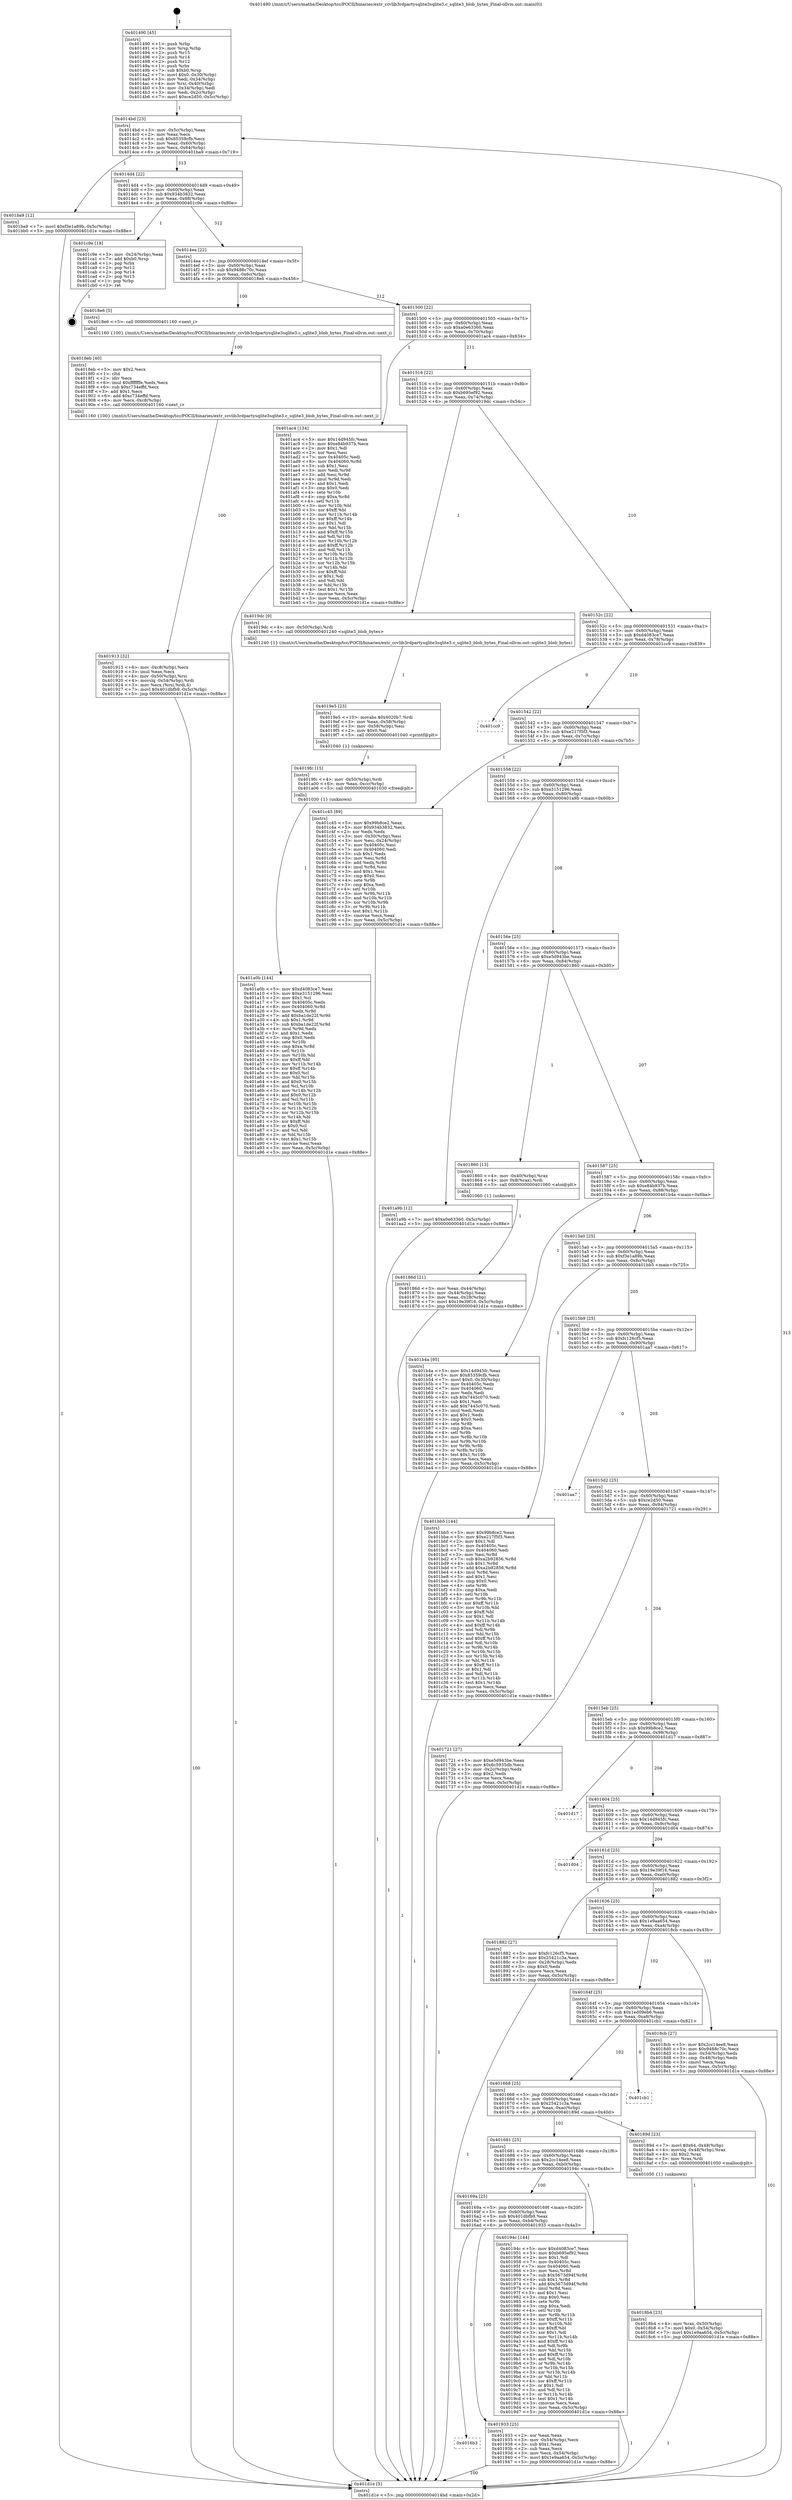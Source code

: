 digraph "0x401490" {
  label = "0x401490 (/mnt/c/Users/mathe/Desktop/tcc/POCII/binaries/extr_ccvlib3rdpartysqlite3sqlite3.c_sqlite3_blob_bytes_Final-ollvm.out::main(0))"
  labelloc = "t"
  node[shape=record]

  Entry [label="",width=0.3,height=0.3,shape=circle,fillcolor=black,style=filled]
  "0x4014bd" [label="{
     0x4014bd [23]\l
     | [instrs]\l
     &nbsp;&nbsp;0x4014bd \<+3\>: mov -0x5c(%rbp),%eax\l
     &nbsp;&nbsp;0x4014c0 \<+2\>: mov %eax,%ecx\l
     &nbsp;&nbsp;0x4014c2 \<+6\>: sub $0x85359cfb,%ecx\l
     &nbsp;&nbsp;0x4014c8 \<+3\>: mov %eax,-0x60(%rbp)\l
     &nbsp;&nbsp;0x4014cb \<+3\>: mov %ecx,-0x64(%rbp)\l
     &nbsp;&nbsp;0x4014ce \<+6\>: je 0000000000401ba9 \<main+0x719\>\l
  }"]
  "0x401ba9" [label="{
     0x401ba9 [12]\l
     | [instrs]\l
     &nbsp;&nbsp;0x401ba9 \<+7\>: movl $0xf3e1a89b,-0x5c(%rbp)\l
     &nbsp;&nbsp;0x401bb0 \<+5\>: jmp 0000000000401d1e \<main+0x88e\>\l
  }"]
  "0x4014d4" [label="{
     0x4014d4 [22]\l
     | [instrs]\l
     &nbsp;&nbsp;0x4014d4 \<+5\>: jmp 00000000004014d9 \<main+0x49\>\l
     &nbsp;&nbsp;0x4014d9 \<+3\>: mov -0x60(%rbp),%eax\l
     &nbsp;&nbsp;0x4014dc \<+5\>: sub $0x934b3832,%eax\l
     &nbsp;&nbsp;0x4014e1 \<+3\>: mov %eax,-0x68(%rbp)\l
     &nbsp;&nbsp;0x4014e4 \<+6\>: je 0000000000401c9e \<main+0x80e\>\l
  }"]
  Exit [label="",width=0.3,height=0.3,shape=circle,fillcolor=black,style=filled,peripheries=2]
  "0x401c9e" [label="{
     0x401c9e [19]\l
     | [instrs]\l
     &nbsp;&nbsp;0x401c9e \<+3\>: mov -0x24(%rbp),%eax\l
     &nbsp;&nbsp;0x401ca1 \<+7\>: add $0xb0,%rsp\l
     &nbsp;&nbsp;0x401ca8 \<+1\>: pop %rbx\l
     &nbsp;&nbsp;0x401ca9 \<+2\>: pop %r12\l
     &nbsp;&nbsp;0x401cab \<+2\>: pop %r14\l
     &nbsp;&nbsp;0x401cad \<+2\>: pop %r15\l
     &nbsp;&nbsp;0x401caf \<+1\>: pop %rbp\l
     &nbsp;&nbsp;0x401cb0 \<+1\>: ret\l
  }"]
  "0x4014ea" [label="{
     0x4014ea [22]\l
     | [instrs]\l
     &nbsp;&nbsp;0x4014ea \<+5\>: jmp 00000000004014ef \<main+0x5f\>\l
     &nbsp;&nbsp;0x4014ef \<+3\>: mov -0x60(%rbp),%eax\l
     &nbsp;&nbsp;0x4014f2 \<+5\>: sub $0x9488c70c,%eax\l
     &nbsp;&nbsp;0x4014f7 \<+3\>: mov %eax,-0x6c(%rbp)\l
     &nbsp;&nbsp;0x4014fa \<+6\>: je 00000000004018e6 \<main+0x456\>\l
  }"]
  "0x401a0b" [label="{
     0x401a0b [144]\l
     | [instrs]\l
     &nbsp;&nbsp;0x401a0b \<+5\>: mov $0xd4083ce7,%eax\l
     &nbsp;&nbsp;0x401a10 \<+5\>: mov $0xe3151296,%esi\l
     &nbsp;&nbsp;0x401a15 \<+2\>: mov $0x1,%cl\l
     &nbsp;&nbsp;0x401a17 \<+7\>: mov 0x40405c,%edx\l
     &nbsp;&nbsp;0x401a1e \<+8\>: mov 0x404060,%r8d\l
     &nbsp;&nbsp;0x401a26 \<+3\>: mov %edx,%r9d\l
     &nbsp;&nbsp;0x401a29 \<+7\>: add $0xba1de22f,%r9d\l
     &nbsp;&nbsp;0x401a30 \<+4\>: sub $0x1,%r9d\l
     &nbsp;&nbsp;0x401a34 \<+7\>: sub $0xba1de22f,%r9d\l
     &nbsp;&nbsp;0x401a3b \<+4\>: imul %r9d,%edx\l
     &nbsp;&nbsp;0x401a3f \<+3\>: and $0x1,%edx\l
     &nbsp;&nbsp;0x401a42 \<+3\>: cmp $0x0,%edx\l
     &nbsp;&nbsp;0x401a45 \<+4\>: sete %r10b\l
     &nbsp;&nbsp;0x401a49 \<+4\>: cmp $0xa,%r8d\l
     &nbsp;&nbsp;0x401a4d \<+4\>: setl %r11b\l
     &nbsp;&nbsp;0x401a51 \<+3\>: mov %r10b,%bl\l
     &nbsp;&nbsp;0x401a54 \<+3\>: xor $0xff,%bl\l
     &nbsp;&nbsp;0x401a57 \<+3\>: mov %r11b,%r14b\l
     &nbsp;&nbsp;0x401a5a \<+4\>: xor $0xff,%r14b\l
     &nbsp;&nbsp;0x401a5e \<+3\>: xor $0x0,%cl\l
     &nbsp;&nbsp;0x401a61 \<+3\>: mov %bl,%r15b\l
     &nbsp;&nbsp;0x401a64 \<+4\>: and $0x0,%r15b\l
     &nbsp;&nbsp;0x401a68 \<+3\>: and %cl,%r10b\l
     &nbsp;&nbsp;0x401a6b \<+3\>: mov %r14b,%r12b\l
     &nbsp;&nbsp;0x401a6e \<+4\>: and $0x0,%r12b\l
     &nbsp;&nbsp;0x401a72 \<+3\>: and %cl,%r11b\l
     &nbsp;&nbsp;0x401a75 \<+3\>: or %r10b,%r15b\l
     &nbsp;&nbsp;0x401a78 \<+3\>: or %r11b,%r12b\l
     &nbsp;&nbsp;0x401a7b \<+3\>: xor %r12b,%r15b\l
     &nbsp;&nbsp;0x401a7e \<+3\>: or %r14b,%bl\l
     &nbsp;&nbsp;0x401a81 \<+3\>: xor $0xff,%bl\l
     &nbsp;&nbsp;0x401a84 \<+3\>: or $0x0,%cl\l
     &nbsp;&nbsp;0x401a87 \<+2\>: and %cl,%bl\l
     &nbsp;&nbsp;0x401a89 \<+3\>: or %bl,%r15b\l
     &nbsp;&nbsp;0x401a8c \<+4\>: test $0x1,%r15b\l
     &nbsp;&nbsp;0x401a90 \<+3\>: cmovne %esi,%eax\l
     &nbsp;&nbsp;0x401a93 \<+3\>: mov %eax,-0x5c(%rbp)\l
     &nbsp;&nbsp;0x401a96 \<+5\>: jmp 0000000000401d1e \<main+0x88e\>\l
  }"]
  "0x4018e6" [label="{
     0x4018e6 [5]\l
     | [instrs]\l
     &nbsp;&nbsp;0x4018e6 \<+5\>: call 0000000000401160 \<next_i\>\l
     | [calls]\l
     &nbsp;&nbsp;0x401160 \{100\} (/mnt/c/Users/mathe/Desktop/tcc/POCII/binaries/extr_ccvlib3rdpartysqlite3sqlite3.c_sqlite3_blob_bytes_Final-ollvm.out::next_i)\l
  }"]
  "0x401500" [label="{
     0x401500 [22]\l
     | [instrs]\l
     &nbsp;&nbsp;0x401500 \<+5\>: jmp 0000000000401505 \<main+0x75\>\l
     &nbsp;&nbsp;0x401505 \<+3\>: mov -0x60(%rbp),%eax\l
     &nbsp;&nbsp;0x401508 \<+5\>: sub $0xa0e63360,%eax\l
     &nbsp;&nbsp;0x40150d \<+3\>: mov %eax,-0x70(%rbp)\l
     &nbsp;&nbsp;0x401510 \<+6\>: je 0000000000401ac4 \<main+0x634\>\l
  }"]
  "0x4019fc" [label="{
     0x4019fc [15]\l
     | [instrs]\l
     &nbsp;&nbsp;0x4019fc \<+4\>: mov -0x50(%rbp),%rdi\l
     &nbsp;&nbsp;0x401a00 \<+6\>: mov %eax,-0xcc(%rbp)\l
     &nbsp;&nbsp;0x401a06 \<+5\>: call 0000000000401030 \<free@plt\>\l
     | [calls]\l
     &nbsp;&nbsp;0x401030 \{1\} (unknown)\l
  }"]
  "0x401ac4" [label="{
     0x401ac4 [134]\l
     | [instrs]\l
     &nbsp;&nbsp;0x401ac4 \<+5\>: mov $0x14d945fc,%eax\l
     &nbsp;&nbsp;0x401ac9 \<+5\>: mov $0xe84b937b,%ecx\l
     &nbsp;&nbsp;0x401ace \<+2\>: mov $0x1,%dl\l
     &nbsp;&nbsp;0x401ad0 \<+2\>: xor %esi,%esi\l
     &nbsp;&nbsp;0x401ad2 \<+7\>: mov 0x40405c,%edi\l
     &nbsp;&nbsp;0x401ad9 \<+8\>: mov 0x404060,%r8d\l
     &nbsp;&nbsp;0x401ae1 \<+3\>: sub $0x1,%esi\l
     &nbsp;&nbsp;0x401ae4 \<+3\>: mov %edi,%r9d\l
     &nbsp;&nbsp;0x401ae7 \<+3\>: add %esi,%r9d\l
     &nbsp;&nbsp;0x401aea \<+4\>: imul %r9d,%edi\l
     &nbsp;&nbsp;0x401aee \<+3\>: and $0x1,%edi\l
     &nbsp;&nbsp;0x401af1 \<+3\>: cmp $0x0,%edi\l
     &nbsp;&nbsp;0x401af4 \<+4\>: sete %r10b\l
     &nbsp;&nbsp;0x401af8 \<+4\>: cmp $0xa,%r8d\l
     &nbsp;&nbsp;0x401afc \<+4\>: setl %r11b\l
     &nbsp;&nbsp;0x401b00 \<+3\>: mov %r10b,%bl\l
     &nbsp;&nbsp;0x401b03 \<+3\>: xor $0xff,%bl\l
     &nbsp;&nbsp;0x401b06 \<+3\>: mov %r11b,%r14b\l
     &nbsp;&nbsp;0x401b09 \<+4\>: xor $0xff,%r14b\l
     &nbsp;&nbsp;0x401b0d \<+3\>: xor $0x1,%dl\l
     &nbsp;&nbsp;0x401b10 \<+3\>: mov %bl,%r15b\l
     &nbsp;&nbsp;0x401b13 \<+4\>: and $0xff,%r15b\l
     &nbsp;&nbsp;0x401b17 \<+3\>: and %dl,%r10b\l
     &nbsp;&nbsp;0x401b1a \<+3\>: mov %r14b,%r12b\l
     &nbsp;&nbsp;0x401b1d \<+4\>: and $0xff,%r12b\l
     &nbsp;&nbsp;0x401b21 \<+3\>: and %dl,%r11b\l
     &nbsp;&nbsp;0x401b24 \<+3\>: or %r10b,%r15b\l
     &nbsp;&nbsp;0x401b27 \<+3\>: or %r11b,%r12b\l
     &nbsp;&nbsp;0x401b2a \<+3\>: xor %r12b,%r15b\l
     &nbsp;&nbsp;0x401b2d \<+3\>: or %r14b,%bl\l
     &nbsp;&nbsp;0x401b30 \<+3\>: xor $0xff,%bl\l
     &nbsp;&nbsp;0x401b33 \<+3\>: or $0x1,%dl\l
     &nbsp;&nbsp;0x401b36 \<+2\>: and %dl,%bl\l
     &nbsp;&nbsp;0x401b38 \<+3\>: or %bl,%r15b\l
     &nbsp;&nbsp;0x401b3b \<+4\>: test $0x1,%r15b\l
     &nbsp;&nbsp;0x401b3f \<+3\>: cmovne %ecx,%eax\l
     &nbsp;&nbsp;0x401b42 \<+3\>: mov %eax,-0x5c(%rbp)\l
     &nbsp;&nbsp;0x401b45 \<+5\>: jmp 0000000000401d1e \<main+0x88e\>\l
  }"]
  "0x401516" [label="{
     0x401516 [22]\l
     | [instrs]\l
     &nbsp;&nbsp;0x401516 \<+5\>: jmp 000000000040151b \<main+0x8b\>\l
     &nbsp;&nbsp;0x40151b \<+3\>: mov -0x60(%rbp),%eax\l
     &nbsp;&nbsp;0x40151e \<+5\>: sub $0xb695ef92,%eax\l
     &nbsp;&nbsp;0x401523 \<+3\>: mov %eax,-0x74(%rbp)\l
     &nbsp;&nbsp;0x401526 \<+6\>: je 00000000004019dc \<main+0x54c\>\l
  }"]
  "0x4019e5" [label="{
     0x4019e5 [23]\l
     | [instrs]\l
     &nbsp;&nbsp;0x4019e5 \<+10\>: movabs $0x4020b7,%rdi\l
     &nbsp;&nbsp;0x4019ef \<+3\>: mov %eax,-0x58(%rbp)\l
     &nbsp;&nbsp;0x4019f2 \<+3\>: mov -0x58(%rbp),%esi\l
     &nbsp;&nbsp;0x4019f5 \<+2\>: mov $0x0,%al\l
     &nbsp;&nbsp;0x4019f7 \<+5\>: call 0000000000401040 \<printf@plt\>\l
     | [calls]\l
     &nbsp;&nbsp;0x401040 \{1\} (unknown)\l
  }"]
  "0x4019dc" [label="{
     0x4019dc [9]\l
     | [instrs]\l
     &nbsp;&nbsp;0x4019dc \<+4\>: mov -0x50(%rbp),%rdi\l
     &nbsp;&nbsp;0x4019e0 \<+5\>: call 0000000000401240 \<sqlite3_blob_bytes\>\l
     | [calls]\l
     &nbsp;&nbsp;0x401240 \{1\} (/mnt/c/Users/mathe/Desktop/tcc/POCII/binaries/extr_ccvlib3rdpartysqlite3sqlite3.c_sqlite3_blob_bytes_Final-ollvm.out::sqlite3_blob_bytes)\l
  }"]
  "0x40152c" [label="{
     0x40152c [22]\l
     | [instrs]\l
     &nbsp;&nbsp;0x40152c \<+5\>: jmp 0000000000401531 \<main+0xa1\>\l
     &nbsp;&nbsp;0x401531 \<+3\>: mov -0x60(%rbp),%eax\l
     &nbsp;&nbsp;0x401534 \<+5\>: sub $0xd4083ce7,%eax\l
     &nbsp;&nbsp;0x401539 \<+3\>: mov %eax,-0x78(%rbp)\l
     &nbsp;&nbsp;0x40153c \<+6\>: je 0000000000401cc9 \<main+0x839\>\l
  }"]
  "0x4016b3" [label="{
     0x4016b3\l
  }", style=dashed]
  "0x401cc9" [label="{
     0x401cc9\l
  }", style=dashed]
  "0x401542" [label="{
     0x401542 [22]\l
     | [instrs]\l
     &nbsp;&nbsp;0x401542 \<+5\>: jmp 0000000000401547 \<main+0xb7\>\l
     &nbsp;&nbsp;0x401547 \<+3\>: mov -0x60(%rbp),%eax\l
     &nbsp;&nbsp;0x40154a \<+5\>: sub $0xe217f5f3,%eax\l
     &nbsp;&nbsp;0x40154f \<+3\>: mov %eax,-0x7c(%rbp)\l
     &nbsp;&nbsp;0x401552 \<+6\>: je 0000000000401c45 \<main+0x7b5\>\l
  }"]
  "0x401933" [label="{
     0x401933 [25]\l
     | [instrs]\l
     &nbsp;&nbsp;0x401933 \<+2\>: xor %eax,%eax\l
     &nbsp;&nbsp;0x401935 \<+3\>: mov -0x54(%rbp),%ecx\l
     &nbsp;&nbsp;0x401938 \<+3\>: sub $0x1,%eax\l
     &nbsp;&nbsp;0x40193b \<+2\>: sub %eax,%ecx\l
     &nbsp;&nbsp;0x40193d \<+3\>: mov %ecx,-0x54(%rbp)\l
     &nbsp;&nbsp;0x401940 \<+7\>: movl $0x1e9aa654,-0x5c(%rbp)\l
     &nbsp;&nbsp;0x401947 \<+5\>: jmp 0000000000401d1e \<main+0x88e\>\l
  }"]
  "0x401c45" [label="{
     0x401c45 [89]\l
     | [instrs]\l
     &nbsp;&nbsp;0x401c45 \<+5\>: mov $0x99b8ce2,%eax\l
     &nbsp;&nbsp;0x401c4a \<+5\>: mov $0x934b3832,%ecx\l
     &nbsp;&nbsp;0x401c4f \<+2\>: xor %edx,%edx\l
     &nbsp;&nbsp;0x401c51 \<+3\>: mov -0x30(%rbp),%esi\l
     &nbsp;&nbsp;0x401c54 \<+3\>: mov %esi,-0x24(%rbp)\l
     &nbsp;&nbsp;0x401c57 \<+7\>: mov 0x40405c,%esi\l
     &nbsp;&nbsp;0x401c5e \<+7\>: mov 0x404060,%edi\l
     &nbsp;&nbsp;0x401c65 \<+3\>: sub $0x1,%edx\l
     &nbsp;&nbsp;0x401c68 \<+3\>: mov %esi,%r8d\l
     &nbsp;&nbsp;0x401c6b \<+3\>: add %edx,%r8d\l
     &nbsp;&nbsp;0x401c6e \<+4\>: imul %r8d,%esi\l
     &nbsp;&nbsp;0x401c72 \<+3\>: and $0x1,%esi\l
     &nbsp;&nbsp;0x401c75 \<+3\>: cmp $0x0,%esi\l
     &nbsp;&nbsp;0x401c78 \<+4\>: sete %r9b\l
     &nbsp;&nbsp;0x401c7c \<+3\>: cmp $0xa,%edi\l
     &nbsp;&nbsp;0x401c7f \<+4\>: setl %r10b\l
     &nbsp;&nbsp;0x401c83 \<+3\>: mov %r9b,%r11b\l
     &nbsp;&nbsp;0x401c86 \<+3\>: and %r10b,%r11b\l
     &nbsp;&nbsp;0x401c89 \<+3\>: xor %r10b,%r9b\l
     &nbsp;&nbsp;0x401c8c \<+3\>: or %r9b,%r11b\l
     &nbsp;&nbsp;0x401c8f \<+4\>: test $0x1,%r11b\l
     &nbsp;&nbsp;0x401c93 \<+3\>: cmovne %ecx,%eax\l
     &nbsp;&nbsp;0x401c96 \<+3\>: mov %eax,-0x5c(%rbp)\l
     &nbsp;&nbsp;0x401c99 \<+5\>: jmp 0000000000401d1e \<main+0x88e\>\l
  }"]
  "0x401558" [label="{
     0x401558 [22]\l
     | [instrs]\l
     &nbsp;&nbsp;0x401558 \<+5\>: jmp 000000000040155d \<main+0xcd\>\l
     &nbsp;&nbsp;0x40155d \<+3\>: mov -0x60(%rbp),%eax\l
     &nbsp;&nbsp;0x401560 \<+5\>: sub $0xe3151296,%eax\l
     &nbsp;&nbsp;0x401565 \<+3\>: mov %eax,-0x80(%rbp)\l
     &nbsp;&nbsp;0x401568 \<+6\>: je 0000000000401a9b \<main+0x60b\>\l
  }"]
  "0x40169a" [label="{
     0x40169a [25]\l
     | [instrs]\l
     &nbsp;&nbsp;0x40169a \<+5\>: jmp 000000000040169f \<main+0x20f\>\l
     &nbsp;&nbsp;0x40169f \<+3\>: mov -0x60(%rbp),%eax\l
     &nbsp;&nbsp;0x4016a2 \<+5\>: sub $0x401dbfb9,%eax\l
     &nbsp;&nbsp;0x4016a7 \<+6\>: mov %eax,-0xb4(%rbp)\l
     &nbsp;&nbsp;0x4016ad \<+6\>: je 0000000000401933 \<main+0x4a3\>\l
  }"]
  "0x401a9b" [label="{
     0x401a9b [12]\l
     | [instrs]\l
     &nbsp;&nbsp;0x401a9b \<+7\>: movl $0xa0e63360,-0x5c(%rbp)\l
     &nbsp;&nbsp;0x401aa2 \<+5\>: jmp 0000000000401d1e \<main+0x88e\>\l
  }"]
  "0x40156e" [label="{
     0x40156e [25]\l
     | [instrs]\l
     &nbsp;&nbsp;0x40156e \<+5\>: jmp 0000000000401573 \<main+0xe3\>\l
     &nbsp;&nbsp;0x401573 \<+3\>: mov -0x60(%rbp),%eax\l
     &nbsp;&nbsp;0x401576 \<+5\>: sub $0xe5d943be,%eax\l
     &nbsp;&nbsp;0x40157b \<+6\>: mov %eax,-0x84(%rbp)\l
     &nbsp;&nbsp;0x401581 \<+6\>: je 0000000000401860 \<main+0x3d0\>\l
  }"]
  "0x40194c" [label="{
     0x40194c [144]\l
     | [instrs]\l
     &nbsp;&nbsp;0x40194c \<+5\>: mov $0xd4083ce7,%eax\l
     &nbsp;&nbsp;0x401951 \<+5\>: mov $0xb695ef92,%ecx\l
     &nbsp;&nbsp;0x401956 \<+2\>: mov $0x1,%dl\l
     &nbsp;&nbsp;0x401958 \<+7\>: mov 0x40405c,%esi\l
     &nbsp;&nbsp;0x40195f \<+7\>: mov 0x404060,%edi\l
     &nbsp;&nbsp;0x401966 \<+3\>: mov %esi,%r8d\l
     &nbsp;&nbsp;0x401969 \<+7\>: sub $0x5673d94f,%r8d\l
     &nbsp;&nbsp;0x401970 \<+4\>: sub $0x1,%r8d\l
     &nbsp;&nbsp;0x401974 \<+7\>: add $0x5673d94f,%r8d\l
     &nbsp;&nbsp;0x40197b \<+4\>: imul %r8d,%esi\l
     &nbsp;&nbsp;0x40197f \<+3\>: and $0x1,%esi\l
     &nbsp;&nbsp;0x401982 \<+3\>: cmp $0x0,%esi\l
     &nbsp;&nbsp;0x401985 \<+4\>: sete %r9b\l
     &nbsp;&nbsp;0x401989 \<+3\>: cmp $0xa,%edi\l
     &nbsp;&nbsp;0x40198c \<+4\>: setl %r10b\l
     &nbsp;&nbsp;0x401990 \<+3\>: mov %r9b,%r11b\l
     &nbsp;&nbsp;0x401993 \<+4\>: xor $0xff,%r11b\l
     &nbsp;&nbsp;0x401997 \<+3\>: mov %r10b,%bl\l
     &nbsp;&nbsp;0x40199a \<+3\>: xor $0xff,%bl\l
     &nbsp;&nbsp;0x40199d \<+3\>: xor $0x1,%dl\l
     &nbsp;&nbsp;0x4019a0 \<+3\>: mov %r11b,%r14b\l
     &nbsp;&nbsp;0x4019a3 \<+4\>: and $0xff,%r14b\l
     &nbsp;&nbsp;0x4019a7 \<+3\>: and %dl,%r9b\l
     &nbsp;&nbsp;0x4019aa \<+3\>: mov %bl,%r15b\l
     &nbsp;&nbsp;0x4019ad \<+4\>: and $0xff,%r15b\l
     &nbsp;&nbsp;0x4019b1 \<+3\>: and %dl,%r10b\l
     &nbsp;&nbsp;0x4019b4 \<+3\>: or %r9b,%r14b\l
     &nbsp;&nbsp;0x4019b7 \<+3\>: or %r10b,%r15b\l
     &nbsp;&nbsp;0x4019ba \<+3\>: xor %r15b,%r14b\l
     &nbsp;&nbsp;0x4019bd \<+3\>: or %bl,%r11b\l
     &nbsp;&nbsp;0x4019c0 \<+4\>: xor $0xff,%r11b\l
     &nbsp;&nbsp;0x4019c4 \<+3\>: or $0x1,%dl\l
     &nbsp;&nbsp;0x4019c7 \<+3\>: and %dl,%r11b\l
     &nbsp;&nbsp;0x4019ca \<+3\>: or %r11b,%r14b\l
     &nbsp;&nbsp;0x4019cd \<+4\>: test $0x1,%r14b\l
     &nbsp;&nbsp;0x4019d1 \<+3\>: cmovne %ecx,%eax\l
     &nbsp;&nbsp;0x4019d4 \<+3\>: mov %eax,-0x5c(%rbp)\l
     &nbsp;&nbsp;0x4019d7 \<+5\>: jmp 0000000000401d1e \<main+0x88e\>\l
  }"]
  "0x401860" [label="{
     0x401860 [13]\l
     | [instrs]\l
     &nbsp;&nbsp;0x401860 \<+4\>: mov -0x40(%rbp),%rax\l
     &nbsp;&nbsp;0x401864 \<+4\>: mov 0x8(%rax),%rdi\l
     &nbsp;&nbsp;0x401868 \<+5\>: call 0000000000401060 \<atoi@plt\>\l
     | [calls]\l
     &nbsp;&nbsp;0x401060 \{1\} (unknown)\l
  }"]
  "0x401587" [label="{
     0x401587 [25]\l
     | [instrs]\l
     &nbsp;&nbsp;0x401587 \<+5\>: jmp 000000000040158c \<main+0xfc\>\l
     &nbsp;&nbsp;0x40158c \<+3\>: mov -0x60(%rbp),%eax\l
     &nbsp;&nbsp;0x40158f \<+5\>: sub $0xe84b937b,%eax\l
     &nbsp;&nbsp;0x401594 \<+6\>: mov %eax,-0x88(%rbp)\l
     &nbsp;&nbsp;0x40159a \<+6\>: je 0000000000401b4a \<main+0x6ba\>\l
  }"]
  "0x401913" [label="{
     0x401913 [32]\l
     | [instrs]\l
     &nbsp;&nbsp;0x401913 \<+6\>: mov -0xc8(%rbp),%ecx\l
     &nbsp;&nbsp;0x401919 \<+3\>: imul %eax,%ecx\l
     &nbsp;&nbsp;0x40191c \<+4\>: mov -0x50(%rbp),%rsi\l
     &nbsp;&nbsp;0x401920 \<+4\>: movslq -0x54(%rbp),%rdi\l
     &nbsp;&nbsp;0x401924 \<+3\>: mov %ecx,(%rsi,%rdi,4)\l
     &nbsp;&nbsp;0x401927 \<+7\>: movl $0x401dbfb9,-0x5c(%rbp)\l
     &nbsp;&nbsp;0x40192e \<+5\>: jmp 0000000000401d1e \<main+0x88e\>\l
  }"]
  "0x401b4a" [label="{
     0x401b4a [95]\l
     | [instrs]\l
     &nbsp;&nbsp;0x401b4a \<+5\>: mov $0x14d945fc,%eax\l
     &nbsp;&nbsp;0x401b4f \<+5\>: mov $0x85359cfb,%ecx\l
     &nbsp;&nbsp;0x401b54 \<+7\>: movl $0x0,-0x30(%rbp)\l
     &nbsp;&nbsp;0x401b5b \<+7\>: mov 0x40405c,%edx\l
     &nbsp;&nbsp;0x401b62 \<+7\>: mov 0x404060,%esi\l
     &nbsp;&nbsp;0x401b69 \<+2\>: mov %edx,%edi\l
     &nbsp;&nbsp;0x401b6b \<+6\>: sub $0x7445c070,%edi\l
     &nbsp;&nbsp;0x401b71 \<+3\>: sub $0x1,%edi\l
     &nbsp;&nbsp;0x401b74 \<+6\>: add $0x7445c070,%edi\l
     &nbsp;&nbsp;0x401b7a \<+3\>: imul %edi,%edx\l
     &nbsp;&nbsp;0x401b7d \<+3\>: and $0x1,%edx\l
     &nbsp;&nbsp;0x401b80 \<+3\>: cmp $0x0,%edx\l
     &nbsp;&nbsp;0x401b83 \<+4\>: sete %r8b\l
     &nbsp;&nbsp;0x401b87 \<+3\>: cmp $0xa,%esi\l
     &nbsp;&nbsp;0x401b8a \<+4\>: setl %r9b\l
     &nbsp;&nbsp;0x401b8e \<+3\>: mov %r8b,%r10b\l
     &nbsp;&nbsp;0x401b91 \<+3\>: and %r9b,%r10b\l
     &nbsp;&nbsp;0x401b94 \<+3\>: xor %r9b,%r8b\l
     &nbsp;&nbsp;0x401b97 \<+3\>: or %r8b,%r10b\l
     &nbsp;&nbsp;0x401b9a \<+4\>: test $0x1,%r10b\l
     &nbsp;&nbsp;0x401b9e \<+3\>: cmovne %ecx,%eax\l
     &nbsp;&nbsp;0x401ba1 \<+3\>: mov %eax,-0x5c(%rbp)\l
     &nbsp;&nbsp;0x401ba4 \<+5\>: jmp 0000000000401d1e \<main+0x88e\>\l
  }"]
  "0x4015a0" [label="{
     0x4015a0 [25]\l
     | [instrs]\l
     &nbsp;&nbsp;0x4015a0 \<+5\>: jmp 00000000004015a5 \<main+0x115\>\l
     &nbsp;&nbsp;0x4015a5 \<+3\>: mov -0x60(%rbp),%eax\l
     &nbsp;&nbsp;0x4015a8 \<+5\>: sub $0xf3e1a89b,%eax\l
     &nbsp;&nbsp;0x4015ad \<+6\>: mov %eax,-0x8c(%rbp)\l
     &nbsp;&nbsp;0x4015b3 \<+6\>: je 0000000000401bb5 \<main+0x725\>\l
  }"]
  "0x4018eb" [label="{
     0x4018eb [40]\l
     | [instrs]\l
     &nbsp;&nbsp;0x4018eb \<+5\>: mov $0x2,%ecx\l
     &nbsp;&nbsp;0x4018f0 \<+1\>: cltd\l
     &nbsp;&nbsp;0x4018f1 \<+2\>: idiv %ecx\l
     &nbsp;&nbsp;0x4018f3 \<+6\>: imul $0xfffffffe,%edx,%ecx\l
     &nbsp;&nbsp;0x4018f9 \<+6\>: sub $0xc734effd,%ecx\l
     &nbsp;&nbsp;0x4018ff \<+3\>: add $0x1,%ecx\l
     &nbsp;&nbsp;0x401902 \<+6\>: add $0xc734effd,%ecx\l
     &nbsp;&nbsp;0x401908 \<+6\>: mov %ecx,-0xc8(%rbp)\l
     &nbsp;&nbsp;0x40190e \<+5\>: call 0000000000401160 \<next_i\>\l
     | [calls]\l
     &nbsp;&nbsp;0x401160 \{100\} (/mnt/c/Users/mathe/Desktop/tcc/POCII/binaries/extr_ccvlib3rdpartysqlite3sqlite3.c_sqlite3_blob_bytes_Final-ollvm.out::next_i)\l
  }"]
  "0x401bb5" [label="{
     0x401bb5 [144]\l
     | [instrs]\l
     &nbsp;&nbsp;0x401bb5 \<+5\>: mov $0x99b8ce2,%eax\l
     &nbsp;&nbsp;0x401bba \<+5\>: mov $0xe217f5f3,%ecx\l
     &nbsp;&nbsp;0x401bbf \<+2\>: mov $0x1,%dl\l
     &nbsp;&nbsp;0x401bc1 \<+7\>: mov 0x40405c,%esi\l
     &nbsp;&nbsp;0x401bc8 \<+7\>: mov 0x404060,%edi\l
     &nbsp;&nbsp;0x401bcf \<+3\>: mov %esi,%r8d\l
     &nbsp;&nbsp;0x401bd2 \<+7\>: sub $0xa2b92856,%r8d\l
     &nbsp;&nbsp;0x401bd9 \<+4\>: sub $0x1,%r8d\l
     &nbsp;&nbsp;0x401bdd \<+7\>: add $0xa2b92856,%r8d\l
     &nbsp;&nbsp;0x401be4 \<+4\>: imul %r8d,%esi\l
     &nbsp;&nbsp;0x401be8 \<+3\>: and $0x1,%esi\l
     &nbsp;&nbsp;0x401beb \<+3\>: cmp $0x0,%esi\l
     &nbsp;&nbsp;0x401bee \<+4\>: sete %r9b\l
     &nbsp;&nbsp;0x401bf2 \<+3\>: cmp $0xa,%edi\l
     &nbsp;&nbsp;0x401bf5 \<+4\>: setl %r10b\l
     &nbsp;&nbsp;0x401bf9 \<+3\>: mov %r9b,%r11b\l
     &nbsp;&nbsp;0x401bfc \<+4\>: xor $0xff,%r11b\l
     &nbsp;&nbsp;0x401c00 \<+3\>: mov %r10b,%bl\l
     &nbsp;&nbsp;0x401c03 \<+3\>: xor $0xff,%bl\l
     &nbsp;&nbsp;0x401c06 \<+3\>: xor $0x1,%dl\l
     &nbsp;&nbsp;0x401c09 \<+3\>: mov %r11b,%r14b\l
     &nbsp;&nbsp;0x401c0c \<+4\>: and $0xff,%r14b\l
     &nbsp;&nbsp;0x401c10 \<+3\>: and %dl,%r9b\l
     &nbsp;&nbsp;0x401c13 \<+3\>: mov %bl,%r15b\l
     &nbsp;&nbsp;0x401c16 \<+4\>: and $0xff,%r15b\l
     &nbsp;&nbsp;0x401c1a \<+3\>: and %dl,%r10b\l
     &nbsp;&nbsp;0x401c1d \<+3\>: or %r9b,%r14b\l
     &nbsp;&nbsp;0x401c20 \<+3\>: or %r10b,%r15b\l
     &nbsp;&nbsp;0x401c23 \<+3\>: xor %r15b,%r14b\l
     &nbsp;&nbsp;0x401c26 \<+3\>: or %bl,%r11b\l
     &nbsp;&nbsp;0x401c29 \<+4\>: xor $0xff,%r11b\l
     &nbsp;&nbsp;0x401c2d \<+3\>: or $0x1,%dl\l
     &nbsp;&nbsp;0x401c30 \<+3\>: and %dl,%r11b\l
     &nbsp;&nbsp;0x401c33 \<+3\>: or %r11b,%r14b\l
     &nbsp;&nbsp;0x401c36 \<+4\>: test $0x1,%r14b\l
     &nbsp;&nbsp;0x401c3a \<+3\>: cmovne %ecx,%eax\l
     &nbsp;&nbsp;0x401c3d \<+3\>: mov %eax,-0x5c(%rbp)\l
     &nbsp;&nbsp;0x401c40 \<+5\>: jmp 0000000000401d1e \<main+0x88e\>\l
  }"]
  "0x4015b9" [label="{
     0x4015b9 [25]\l
     | [instrs]\l
     &nbsp;&nbsp;0x4015b9 \<+5\>: jmp 00000000004015be \<main+0x12e\>\l
     &nbsp;&nbsp;0x4015be \<+3\>: mov -0x60(%rbp),%eax\l
     &nbsp;&nbsp;0x4015c1 \<+5\>: sub $0xfc126cf5,%eax\l
     &nbsp;&nbsp;0x4015c6 \<+6\>: mov %eax,-0x90(%rbp)\l
     &nbsp;&nbsp;0x4015cc \<+6\>: je 0000000000401aa7 \<main+0x617\>\l
  }"]
  "0x4018b4" [label="{
     0x4018b4 [23]\l
     | [instrs]\l
     &nbsp;&nbsp;0x4018b4 \<+4\>: mov %rax,-0x50(%rbp)\l
     &nbsp;&nbsp;0x4018b8 \<+7\>: movl $0x0,-0x54(%rbp)\l
     &nbsp;&nbsp;0x4018bf \<+7\>: movl $0x1e9aa654,-0x5c(%rbp)\l
     &nbsp;&nbsp;0x4018c6 \<+5\>: jmp 0000000000401d1e \<main+0x88e\>\l
  }"]
  "0x401aa7" [label="{
     0x401aa7\l
  }", style=dashed]
  "0x4015d2" [label="{
     0x4015d2 [25]\l
     | [instrs]\l
     &nbsp;&nbsp;0x4015d2 \<+5\>: jmp 00000000004015d7 \<main+0x147\>\l
     &nbsp;&nbsp;0x4015d7 \<+3\>: mov -0x60(%rbp),%eax\l
     &nbsp;&nbsp;0x4015da \<+5\>: sub $0xce2d50,%eax\l
     &nbsp;&nbsp;0x4015df \<+6\>: mov %eax,-0x94(%rbp)\l
     &nbsp;&nbsp;0x4015e5 \<+6\>: je 0000000000401721 \<main+0x291\>\l
  }"]
  "0x401681" [label="{
     0x401681 [25]\l
     | [instrs]\l
     &nbsp;&nbsp;0x401681 \<+5\>: jmp 0000000000401686 \<main+0x1f6\>\l
     &nbsp;&nbsp;0x401686 \<+3\>: mov -0x60(%rbp),%eax\l
     &nbsp;&nbsp;0x401689 \<+5\>: sub $0x2cc14ee8,%eax\l
     &nbsp;&nbsp;0x40168e \<+6\>: mov %eax,-0xb0(%rbp)\l
     &nbsp;&nbsp;0x401694 \<+6\>: je 000000000040194c \<main+0x4bc\>\l
  }"]
  "0x401721" [label="{
     0x401721 [27]\l
     | [instrs]\l
     &nbsp;&nbsp;0x401721 \<+5\>: mov $0xe5d943be,%eax\l
     &nbsp;&nbsp;0x401726 \<+5\>: mov $0x6c5935db,%ecx\l
     &nbsp;&nbsp;0x40172b \<+3\>: mov -0x2c(%rbp),%edx\l
     &nbsp;&nbsp;0x40172e \<+3\>: cmp $0x2,%edx\l
     &nbsp;&nbsp;0x401731 \<+3\>: cmovne %ecx,%eax\l
     &nbsp;&nbsp;0x401734 \<+3\>: mov %eax,-0x5c(%rbp)\l
     &nbsp;&nbsp;0x401737 \<+5\>: jmp 0000000000401d1e \<main+0x88e\>\l
  }"]
  "0x4015eb" [label="{
     0x4015eb [25]\l
     | [instrs]\l
     &nbsp;&nbsp;0x4015eb \<+5\>: jmp 00000000004015f0 \<main+0x160\>\l
     &nbsp;&nbsp;0x4015f0 \<+3\>: mov -0x60(%rbp),%eax\l
     &nbsp;&nbsp;0x4015f3 \<+5\>: sub $0x99b8ce2,%eax\l
     &nbsp;&nbsp;0x4015f8 \<+6\>: mov %eax,-0x98(%rbp)\l
     &nbsp;&nbsp;0x4015fe \<+6\>: je 0000000000401d17 \<main+0x887\>\l
  }"]
  "0x401d1e" [label="{
     0x401d1e [5]\l
     | [instrs]\l
     &nbsp;&nbsp;0x401d1e \<+5\>: jmp 00000000004014bd \<main+0x2d\>\l
  }"]
  "0x401490" [label="{
     0x401490 [45]\l
     | [instrs]\l
     &nbsp;&nbsp;0x401490 \<+1\>: push %rbp\l
     &nbsp;&nbsp;0x401491 \<+3\>: mov %rsp,%rbp\l
     &nbsp;&nbsp;0x401494 \<+2\>: push %r15\l
     &nbsp;&nbsp;0x401496 \<+2\>: push %r14\l
     &nbsp;&nbsp;0x401498 \<+2\>: push %r12\l
     &nbsp;&nbsp;0x40149a \<+1\>: push %rbx\l
     &nbsp;&nbsp;0x40149b \<+7\>: sub $0xb0,%rsp\l
     &nbsp;&nbsp;0x4014a2 \<+7\>: movl $0x0,-0x30(%rbp)\l
     &nbsp;&nbsp;0x4014a9 \<+3\>: mov %edi,-0x34(%rbp)\l
     &nbsp;&nbsp;0x4014ac \<+4\>: mov %rsi,-0x40(%rbp)\l
     &nbsp;&nbsp;0x4014b0 \<+3\>: mov -0x34(%rbp),%edi\l
     &nbsp;&nbsp;0x4014b3 \<+3\>: mov %edi,-0x2c(%rbp)\l
     &nbsp;&nbsp;0x4014b6 \<+7\>: movl $0xce2d50,-0x5c(%rbp)\l
  }"]
  "0x40186d" [label="{
     0x40186d [21]\l
     | [instrs]\l
     &nbsp;&nbsp;0x40186d \<+3\>: mov %eax,-0x44(%rbp)\l
     &nbsp;&nbsp;0x401870 \<+3\>: mov -0x44(%rbp),%eax\l
     &nbsp;&nbsp;0x401873 \<+3\>: mov %eax,-0x28(%rbp)\l
     &nbsp;&nbsp;0x401876 \<+7\>: movl $0x19e39f16,-0x5c(%rbp)\l
     &nbsp;&nbsp;0x40187d \<+5\>: jmp 0000000000401d1e \<main+0x88e\>\l
  }"]
  "0x40189d" [label="{
     0x40189d [23]\l
     | [instrs]\l
     &nbsp;&nbsp;0x40189d \<+7\>: movl $0x64,-0x48(%rbp)\l
     &nbsp;&nbsp;0x4018a4 \<+4\>: movslq -0x48(%rbp),%rax\l
     &nbsp;&nbsp;0x4018a8 \<+4\>: shl $0x2,%rax\l
     &nbsp;&nbsp;0x4018ac \<+3\>: mov %rax,%rdi\l
     &nbsp;&nbsp;0x4018af \<+5\>: call 0000000000401050 \<malloc@plt\>\l
     | [calls]\l
     &nbsp;&nbsp;0x401050 \{1\} (unknown)\l
  }"]
  "0x401d17" [label="{
     0x401d17\l
  }", style=dashed]
  "0x401604" [label="{
     0x401604 [25]\l
     | [instrs]\l
     &nbsp;&nbsp;0x401604 \<+5\>: jmp 0000000000401609 \<main+0x179\>\l
     &nbsp;&nbsp;0x401609 \<+3\>: mov -0x60(%rbp),%eax\l
     &nbsp;&nbsp;0x40160c \<+5\>: sub $0x14d945fc,%eax\l
     &nbsp;&nbsp;0x401611 \<+6\>: mov %eax,-0x9c(%rbp)\l
     &nbsp;&nbsp;0x401617 \<+6\>: je 0000000000401d04 \<main+0x874\>\l
  }"]
  "0x401668" [label="{
     0x401668 [25]\l
     | [instrs]\l
     &nbsp;&nbsp;0x401668 \<+5\>: jmp 000000000040166d \<main+0x1dd\>\l
     &nbsp;&nbsp;0x40166d \<+3\>: mov -0x60(%rbp),%eax\l
     &nbsp;&nbsp;0x401670 \<+5\>: sub $0x25421c3a,%eax\l
     &nbsp;&nbsp;0x401675 \<+6\>: mov %eax,-0xac(%rbp)\l
     &nbsp;&nbsp;0x40167b \<+6\>: je 000000000040189d \<main+0x40d\>\l
  }"]
  "0x401d04" [label="{
     0x401d04\l
  }", style=dashed]
  "0x40161d" [label="{
     0x40161d [25]\l
     | [instrs]\l
     &nbsp;&nbsp;0x40161d \<+5\>: jmp 0000000000401622 \<main+0x192\>\l
     &nbsp;&nbsp;0x401622 \<+3\>: mov -0x60(%rbp),%eax\l
     &nbsp;&nbsp;0x401625 \<+5\>: sub $0x19e39f16,%eax\l
     &nbsp;&nbsp;0x40162a \<+6\>: mov %eax,-0xa0(%rbp)\l
     &nbsp;&nbsp;0x401630 \<+6\>: je 0000000000401882 \<main+0x3f2\>\l
  }"]
  "0x401cb1" [label="{
     0x401cb1\l
  }", style=dashed]
  "0x401882" [label="{
     0x401882 [27]\l
     | [instrs]\l
     &nbsp;&nbsp;0x401882 \<+5\>: mov $0xfc126cf5,%eax\l
     &nbsp;&nbsp;0x401887 \<+5\>: mov $0x25421c3a,%ecx\l
     &nbsp;&nbsp;0x40188c \<+3\>: mov -0x28(%rbp),%edx\l
     &nbsp;&nbsp;0x40188f \<+3\>: cmp $0x0,%edx\l
     &nbsp;&nbsp;0x401892 \<+3\>: cmove %ecx,%eax\l
     &nbsp;&nbsp;0x401895 \<+3\>: mov %eax,-0x5c(%rbp)\l
     &nbsp;&nbsp;0x401898 \<+5\>: jmp 0000000000401d1e \<main+0x88e\>\l
  }"]
  "0x401636" [label="{
     0x401636 [25]\l
     | [instrs]\l
     &nbsp;&nbsp;0x401636 \<+5\>: jmp 000000000040163b \<main+0x1ab\>\l
     &nbsp;&nbsp;0x40163b \<+3\>: mov -0x60(%rbp),%eax\l
     &nbsp;&nbsp;0x40163e \<+5\>: sub $0x1e9aa654,%eax\l
     &nbsp;&nbsp;0x401643 \<+6\>: mov %eax,-0xa4(%rbp)\l
     &nbsp;&nbsp;0x401649 \<+6\>: je 00000000004018cb \<main+0x43b\>\l
  }"]
  "0x40164f" [label="{
     0x40164f [25]\l
     | [instrs]\l
     &nbsp;&nbsp;0x40164f \<+5\>: jmp 0000000000401654 \<main+0x1c4\>\l
     &nbsp;&nbsp;0x401654 \<+3\>: mov -0x60(%rbp),%eax\l
     &nbsp;&nbsp;0x401657 \<+5\>: sub $0x1ed09eb6,%eax\l
     &nbsp;&nbsp;0x40165c \<+6\>: mov %eax,-0xa8(%rbp)\l
     &nbsp;&nbsp;0x401662 \<+6\>: je 0000000000401cb1 \<main+0x821\>\l
  }"]
  "0x4018cb" [label="{
     0x4018cb [27]\l
     | [instrs]\l
     &nbsp;&nbsp;0x4018cb \<+5\>: mov $0x2cc14ee8,%eax\l
     &nbsp;&nbsp;0x4018d0 \<+5\>: mov $0x9488c70c,%ecx\l
     &nbsp;&nbsp;0x4018d5 \<+3\>: mov -0x54(%rbp),%edx\l
     &nbsp;&nbsp;0x4018d8 \<+3\>: cmp -0x48(%rbp),%edx\l
     &nbsp;&nbsp;0x4018db \<+3\>: cmovl %ecx,%eax\l
     &nbsp;&nbsp;0x4018de \<+3\>: mov %eax,-0x5c(%rbp)\l
     &nbsp;&nbsp;0x4018e1 \<+5\>: jmp 0000000000401d1e \<main+0x88e\>\l
  }"]
  Entry -> "0x401490" [label=" 1"]
  "0x4014bd" -> "0x401ba9" [label=" 1"]
  "0x4014bd" -> "0x4014d4" [label=" 313"]
  "0x401c9e" -> Exit [label=" 1"]
  "0x4014d4" -> "0x401c9e" [label=" 1"]
  "0x4014d4" -> "0x4014ea" [label=" 312"]
  "0x401c45" -> "0x401d1e" [label=" 1"]
  "0x4014ea" -> "0x4018e6" [label=" 100"]
  "0x4014ea" -> "0x401500" [label=" 212"]
  "0x401bb5" -> "0x401d1e" [label=" 1"]
  "0x401500" -> "0x401ac4" [label=" 1"]
  "0x401500" -> "0x401516" [label=" 211"]
  "0x401ba9" -> "0x401d1e" [label=" 1"]
  "0x401516" -> "0x4019dc" [label=" 1"]
  "0x401516" -> "0x40152c" [label=" 210"]
  "0x401b4a" -> "0x401d1e" [label=" 1"]
  "0x40152c" -> "0x401cc9" [label=" 0"]
  "0x40152c" -> "0x401542" [label=" 210"]
  "0x401ac4" -> "0x401d1e" [label=" 1"]
  "0x401542" -> "0x401c45" [label=" 1"]
  "0x401542" -> "0x401558" [label=" 209"]
  "0x401a9b" -> "0x401d1e" [label=" 1"]
  "0x401558" -> "0x401a9b" [label=" 1"]
  "0x401558" -> "0x40156e" [label=" 208"]
  "0x4019fc" -> "0x401a0b" [label=" 1"]
  "0x40156e" -> "0x401860" [label=" 1"]
  "0x40156e" -> "0x401587" [label=" 207"]
  "0x4019e5" -> "0x4019fc" [label=" 1"]
  "0x401587" -> "0x401b4a" [label=" 1"]
  "0x401587" -> "0x4015a0" [label=" 206"]
  "0x40194c" -> "0x401d1e" [label=" 1"]
  "0x4015a0" -> "0x401bb5" [label=" 1"]
  "0x4015a0" -> "0x4015b9" [label=" 205"]
  "0x401933" -> "0x401d1e" [label=" 100"]
  "0x4015b9" -> "0x401aa7" [label=" 0"]
  "0x4015b9" -> "0x4015d2" [label=" 205"]
  "0x40169a" -> "0x4016b3" [label=" 0"]
  "0x4015d2" -> "0x401721" [label=" 1"]
  "0x4015d2" -> "0x4015eb" [label=" 204"]
  "0x401721" -> "0x401d1e" [label=" 1"]
  "0x401490" -> "0x4014bd" [label=" 1"]
  "0x401d1e" -> "0x4014bd" [label=" 313"]
  "0x401860" -> "0x40186d" [label=" 1"]
  "0x40186d" -> "0x401d1e" [label=" 1"]
  "0x40169a" -> "0x401933" [label=" 100"]
  "0x4015eb" -> "0x401d17" [label=" 0"]
  "0x4015eb" -> "0x401604" [label=" 204"]
  "0x401a0b" -> "0x401d1e" [label=" 1"]
  "0x401604" -> "0x401d04" [label=" 0"]
  "0x401604" -> "0x40161d" [label=" 204"]
  "0x401681" -> "0x40194c" [label=" 1"]
  "0x40161d" -> "0x401882" [label=" 1"]
  "0x40161d" -> "0x401636" [label=" 203"]
  "0x401882" -> "0x401d1e" [label=" 1"]
  "0x4019dc" -> "0x4019e5" [label=" 1"]
  "0x401636" -> "0x4018cb" [label=" 101"]
  "0x401636" -> "0x40164f" [label=" 102"]
  "0x401913" -> "0x401d1e" [label=" 100"]
  "0x40164f" -> "0x401cb1" [label=" 0"]
  "0x40164f" -> "0x401668" [label=" 102"]
  "0x401681" -> "0x40169a" [label=" 100"]
  "0x401668" -> "0x40189d" [label=" 1"]
  "0x401668" -> "0x401681" [label=" 101"]
  "0x40189d" -> "0x4018b4" [label=" 1"]
  "0x4018b4" -> "0x401d1e" [label=" 1"]
  "0x4018cb" -> "0x401d1e" [label=" 101"]
  "0x4018e6" -> "0x4018eb" [label=" 100"]
  "0x4018eb" -> "0x401913" [label=" 100"]
}
